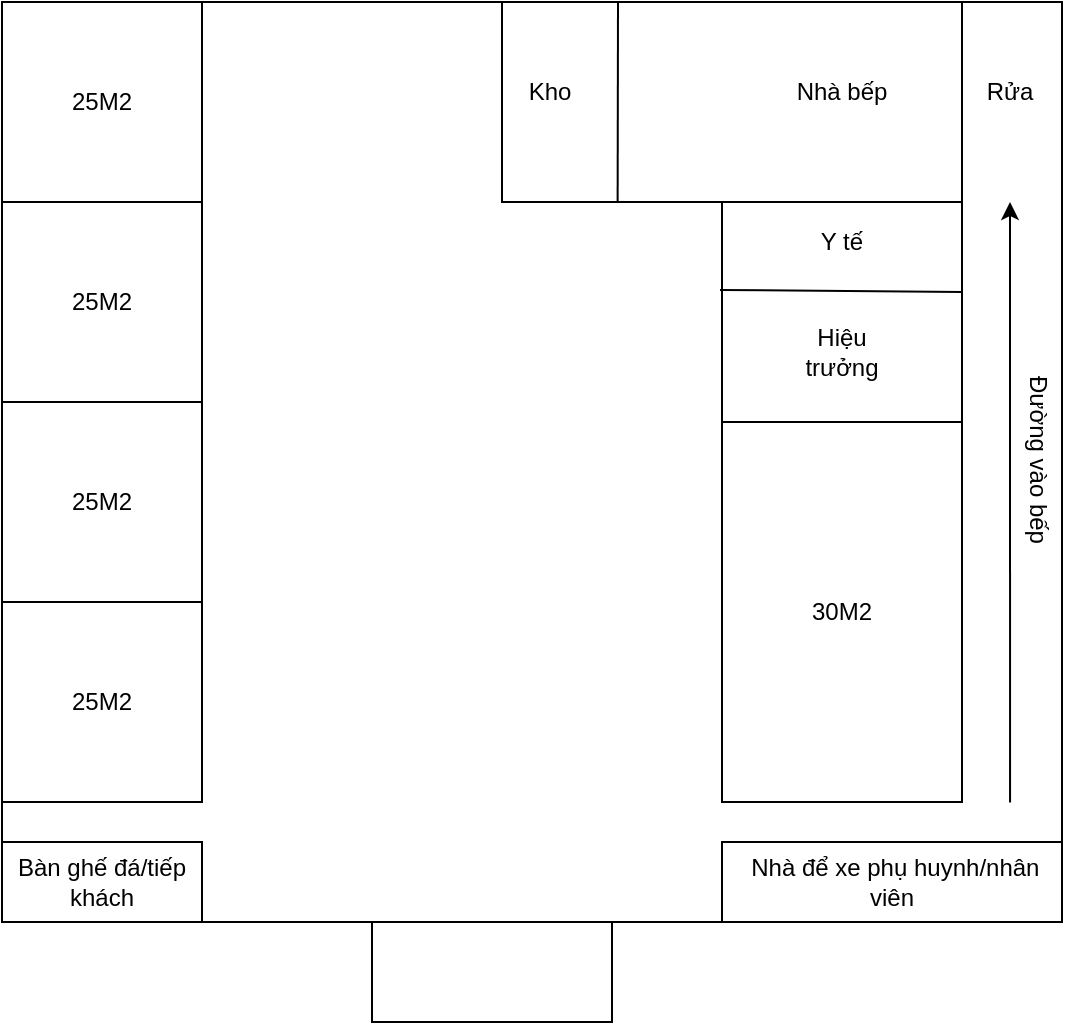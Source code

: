 <mxfile version="21.0.2" type="github">
  <diagram name="Page-1" id="OsygoTujaHbDf-WOFJto">
    <mxGraphModel dx="1140" dy="713" grid="1" gridSize="10" guides="1" tooltips="1" connect="0" arrows="1" fold="1" page="1" pageScale="1" pageWidth="850" pageHeight="1100" math="0" shadow="0">
      <root>
        <mxCell id="0" />
        <mxCell id="1" parent="0" />
        <mxCell id="z7XwELZLiKw5E1tgLAwY-27" value="" style="rounded=0;whiteSpace=wrap;html=1;" vertex="1" parent="1">
          <mxGeometry x="180" y="80" width="530" height="460" as="geometry" />
        </mxCell>
        <mxCell id="z7XwELZLiKw5E1tgLAwY-2" value="25M2" style="whiteSpace=wrap;html=1;aspect=fixed;" vertex="1" parent="1">
          <mxGeometry x="180" y="80" width="100" height="100" as="geometry" />
        </mxCell>
        <mxCell id="z7XwELZLiKw5E1tgLAwY-3" value="25M2" style="whiteSpace=wrap;html=1;aspect=fixed;" vertex="1" parent="1">
          <mxGeometry x="180" y="380" width="100" height="100" as="geometry" />
        </mxCell>
        <mxCell id="z7XwELZLiKw5E1tgLAwY-4" value="25M2" style="whiteSpace=wrap;html=1;aspect=fixed;" vertex="1" parent="1">
          <mxGeometry x="180" y="180" width="100" height="100" as="geometry" />
        </mxCell>
        <mxCell id="z7XwELZLiKw5E1tgLAwY-5" value="25M2" style="whiteSpace=wrap;html=1;aspect=fixed;" vertex="1" parent="1">
          <mxGeometry x="180" y="280" width="100" height="100" as="geometry" />
        </mxCell>
        <mxCell id="z7XwELZLiKw5E1tgLAwY-14" value="30M2" style="rounded=0;whiteSpace=wrap;html=1;" vertex="1" parent="1">
          <mxGeometry x="540" y="290" width="120" height="190" as="geometry" />
        </mxCell>
        <mxCell id="z7XwELZLiKw5E1tgLAwY-15" value="" style="rounded=0;whiteSpace=wrap;html=1;" vertex="1" parent="1">
          <mxGeometry x="540" y="180" width="120" height="110" as="geometry" />
        </mxCell>
        <mxCell id="z7XwELZLiKw5E1tgLAwY-16" value="" style="rounded=0;whiteSpace=wrap;html=1;" vertex="1" parent="1">
          <mxGeometry x="430" y="80" width="230" height="100" as="geometry" />
        </mxCell>
        <mxCell id="z7XwELZLiKw5E1tgLAwY-17" value="" style="endArrow=none;html=1;rounded=0;" edge="1" parent="1">
          <mxGeometry width="50" height="50" relative="1" as="geometry">
            <mxPoint x="539" y="224" as="sourcePoint" />
            <mxPoint x="660" y="225" as="targetPoint" />
          </mxGeometry>
        </mxCell>
        <mxCell id="z7XwELZLiKw5E1tgLAwY-18" value="Y tế" style="text;html=1;strokeColor=none;fillColor=none;align=center;verticalAlign=middle;whiteSpace=wrap;rounded=0;" vertex="1" parent="1">
          <mxGeometry x="570" y="185" width="60" height="30" as="geometry" />
        </mxCell>
        <mxCell id="z7XwELZLiKw5E1tgLAwY-19" value="Hiệu trưởng" style="text;html=1;strokeColor=none;fillColor=none;align=center;verticalAlign=middle;whiteSpace=wrap;rounded=0;" vertex="1" parent="1">
          <mxGeometry x="570" y="240" width="60" height="30" as="geometry" />
        </mxCell>
        <mxCell id="z7XwELZLiKw5E1tgLAwY-20" value="" style="endArrow=none;html=1;rounded=0;" edge="1" parent="1">
          <mxGeometry width="50" height="50" relative="1" as="geometry">
            <mxPoint x="487.82" y="180" as="sourcePoint" />
            <mxPoint x="488" y="80" as="targetPoint" />
          </mxGeometry>
        </mxCell>
        <mxCell id="z7XwELZLiKw5E1tgLAwY-23" value="Kho" style="text;html=1;strokeColor=none;fillColor=none;align=center;verticalAlign=middle;whiteSpace=wrap;rounded=0;" vertex="1" parent="1">
          <mxGeometry x="424" y="110" width="60" height="30" as="geometry" />
        </mxCell>
        <mxCell id="z7XwELZLiKw5E1tgLAwY-24" value="Nhà bếp" style="text;html=1;strokeColor=none;fillColor=none;align=center;verticalAlign=middle;whiteSpace=wrap;rounded=0;" vertex="1" parent="1">
          <mxGeometry x="570" y="110" width="60" height="30" as="geometry" />
        </mxCell>
        <mxCell id="z7XwELZLiKw5E1tgLAwY-25" value="" style="endArrow=classic;html=1;rounded=0;exitX=0.951;exitY=0.87;exitDx=0;exitDy=0;exitPerimeter=0;" edge="1" parent="1" source="z7XwELZLiKw5E1tgLAwY-27">
          <mxGeometry width="50" height="50" relative="1" as="geometry">
            <mxPoint x="684" y="450" as="sourcePoint" />
            <mxPoint x="684" y="180" as="targetPoint" />
          </mxGeometry>
        </mxCell>
        <mxCell id="z7XwELZLiKw5E1tgLAwY-28" value="" style="rounded=0;whiteSpace=wrap;html=1;" vertex="1" parent="1">
          <mxGeometry x="365" y="540" width="120" height="50" as="geometry" />
        </mxCell>
        <mxCell id="z7XwELZLiKw5E1tgLAwY-30" value="Đường vào bếp" style="text;html=1;strokeColor=none;fillColor=none;align=center;verticalAlign=middle;whiteSpace=wrap;rounded=0;rotation=90;" vertex="1" parent="1">
          <mxGeometry x="628" y="294" width="140" height="30" as="geometry" />
        </mxCell>
        <mxCell id="z7XwELZLiKw5E1tgLAwY-31" value="&amp;nbsp;Nhà để xe phụ huynh/nhân viên" style="rounded=0;whiteSpace=wrap;html=1;" vertex="1" parent="1">
          <mxGeometry x="540" y="500" width="170" height="40" as="geometry" />
        </mxCell>
        <mxCell id="z7XwELZLiKw5E1tgLAwY-32" value="Bàn ghế đá/tiếp khách" style="rounded=0;whiteSpace=wrap;html=1;" vertex="1" parent="1">
          <mxGeometry x="180" y="500" width="100" height="40" as="geometry" />
        </mxCell>
        <mxCell id="z7XwELZLiKw5E1tgLAwY-33" value="Rửa" style="text;html=1;strokeColor=none;fillColor=none;align=center;verticalAlign=middle;whiteSpace=wrap;rounded=0;" vertex="1" parent="1">
          <mxGeometry x="654" y="110" width="60" height="30" as="geometry" />
        </mxCell>
      </root>
    </mxGraphModel>
  </diagram>
</mxfile>
